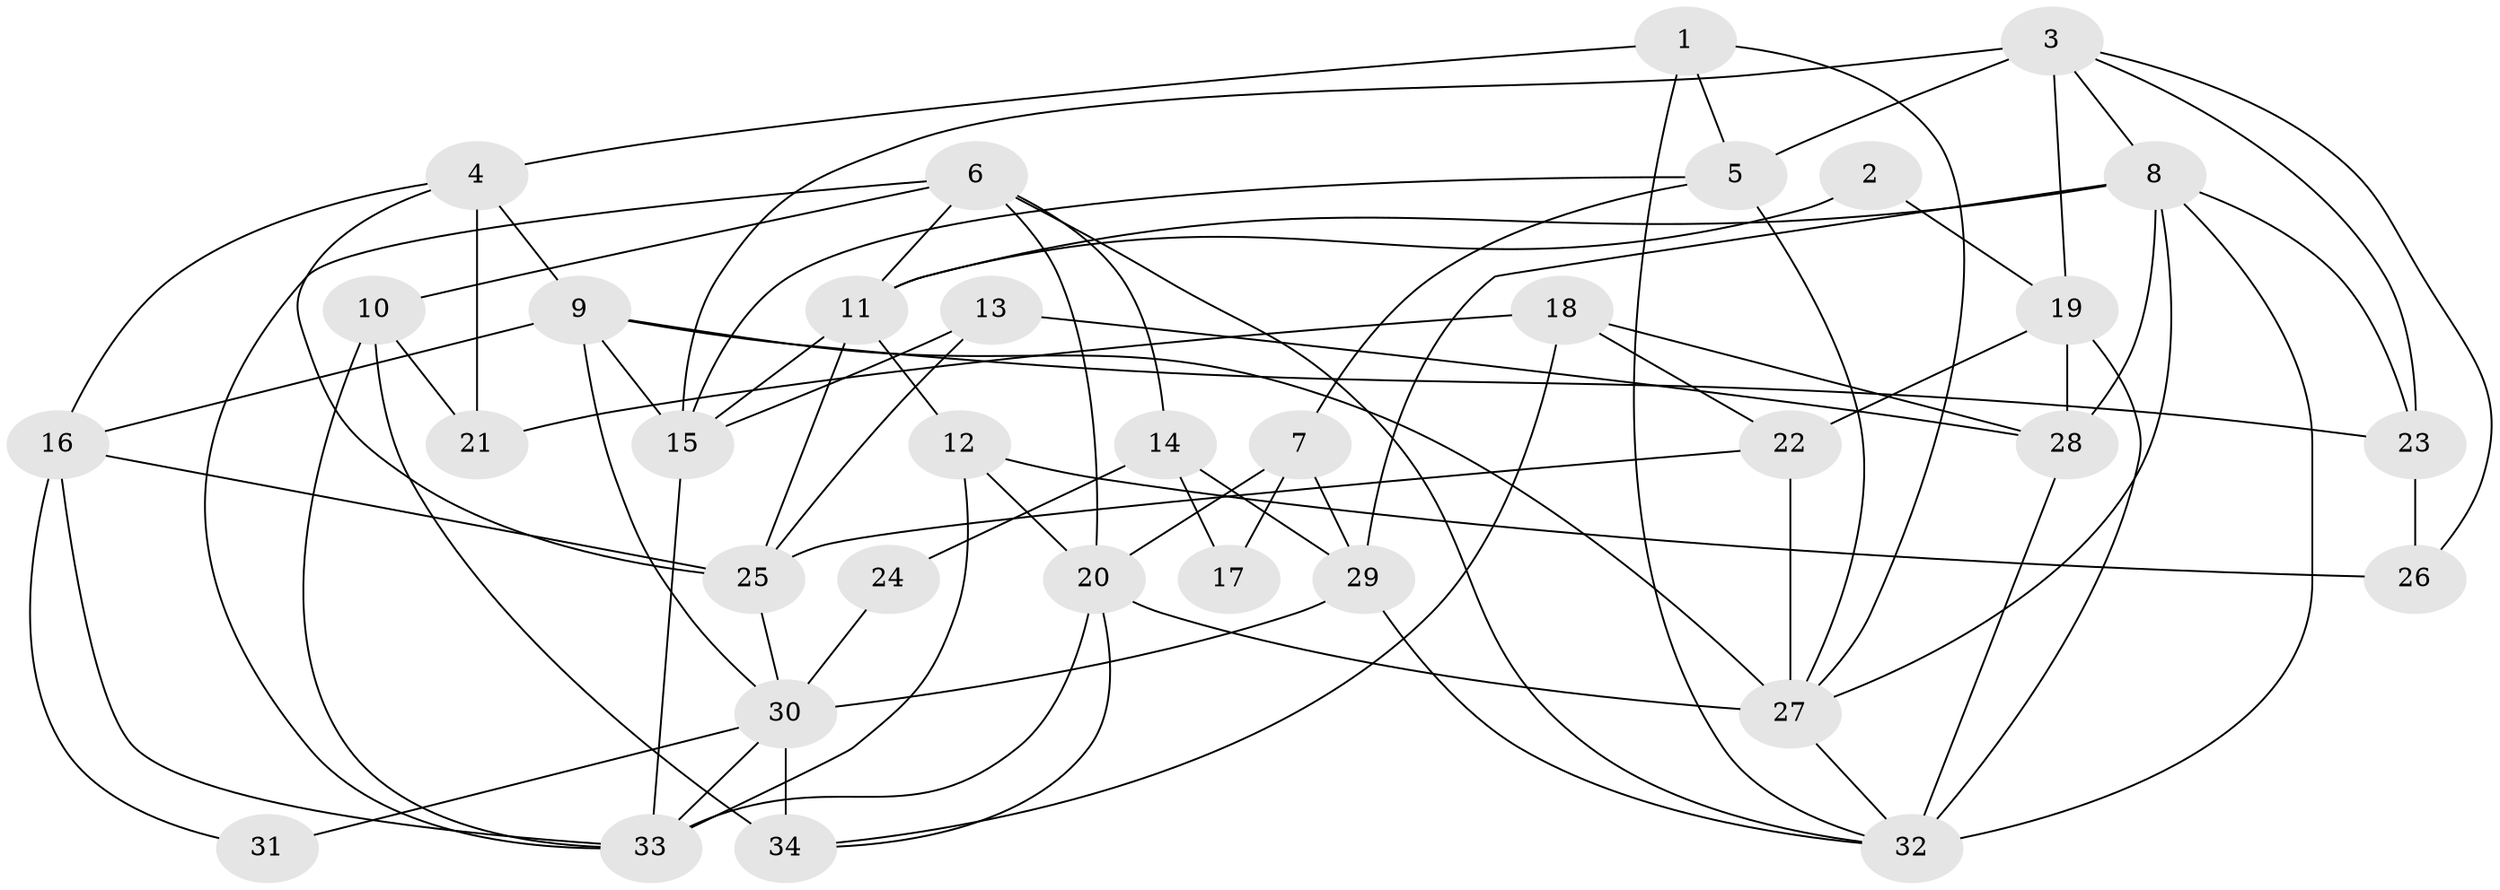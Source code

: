 // original degree distribution, {2: 0.11764705882352941, 3: 0.2647058823529412, 5: 0.19117647058823528, 6: 0.08823529411764706, 4: 0.29411764705882354, 7: 0.04411764705882353}
// Generated by graph-tools (version 1.1) at 2025/01/03/09/25 03:01:57]
// undirected, 34 vertices, 80 edges
graph export_dot {
graph [start="1"]
  node [color=gray90,style=filled];
  1;
  2;
  3;
  4;
  5;
  6;
  7;
  8;
  9;
  10;
  11;
  12;
  13;
  14;
  15;
  16;
  17;
  18;
  19;
  20;
  21;
  22;
  23;
  24;
  25;
  26;
  27;
  28;
  29;
  30;
  31;
  32;
  33;
  34;
  1 -- 4 [weight=1.0];
  1 -- 5 [weight=1.0];
  1 -- 27 [weight=1.0];
  1 -- 32 [weight=1.0];
  2 -- 11 [weight=1.0];
  2 -- 19 [weight=1.0];
  3 -- 5 [weight=2.0];
  3 -- 8 [weight=1.0];
  3 -- 15 [weight=1.0];
  3 -- 19 [weight=1.0];
  3 -- 23 [weight=1.0];
  3 -- 26 [weight=1.0];
  4 -- 9 [weight=1.0];
  4 -- 16 [weight=1.0];
  4 -- 21 [weight=1.0];
  4 -- 25 [weight=1.0];
  5 -- 7 [weight=1.0];
  5 -- 15 [weight=1.0];
  5 -- 27 [weight=1.0];
  6 -- 10 [weight=1.0];
  6 -- 11 [weight=1.0];
  6 -- 14 [weight=1.0];
  6 -- 20 [weight=1.0];
  6 -- 32 [weight=1.0];
  6 -- 33 [weight=1.0];
  7 -- 17 [weight=1.0];
  7 -- 20 [weight=1.0];
  7 -- 29 [weight=1.0];
  8 -- 11 [weight=3.0];
  8 -- 23 [weight=1.0];
  8 -- 27 [weight=1.0];
  8 -- 28 [weight=1.0];
  8 -- 29 [weight=1.0];
  8 -- 32 [weight=1.0];
  9 -- 15 [weight=1.0];
  9 -- 16 [weight=2.0];
  9 -- 23 [weight=2.0];
  9 -- 27 [weight=1.0];
  9 -- 30 [weight=1.0];
  10 -- 21 [weight=1.0];
  10 -- 33 [weight=1.0];
  10 -- 34 [weight=1.0];
  11 -- 12 [weight=1.0];
  11 -- 15 [weight=1.0];
  11 -- 25 [weight=1.0];
  12 -- 20 [weight=1.0];
  12 -- 26 [weight=1.0];
  12 -- 33 [weight=1.0];
  13 -- 15 [weight=1.0];
  13 -- 25 [weight=1.0];
  13 -- 28 [weight=2.0];
  14 -- 17 [weight=3.0];
  14 -- 24 [weight=1.0];
  14 -- 29 [weight=1.0];
  15 -- 33 [weight=2.0];
  16 -- 25 [weight=1.0];
  16 -- 31 [weight=1.0];
  16 -- 33 [weight=1.0];
  18 -- 21 [weight=1.0];
  18 -- 22 [weight=1.0];
  18 -- 28 [weight=1.0];
  18 -- 34 [weight=1.0];
  19 -- 22 [weight=2.0];
  19 -- 28 [weight=1.0];
  19 -- 32 [weight=1.0];
  20 -- 27 [weight=1.0];
  20 -- 33 [weight=1.0];
  20 -- 34 [weight=1.0];
  22 -- 25 [weight=1.0];
  22 -- 27 [weight=3.0];
  23 -- 26 [weight=1.0];
  24 -- 30 [weight=1.0];
  25 -- 30 [weight=1.0];
  27 -- 32 [weight=1.0];
  28 -- 32 [weight=2.0];
  29 -- 30 [weight=1.0];
  29 -- 32 [weight=1.0];
  30 -- 31 [weight=1.0];
  30 -- 33 [weight=1.0];
  30 -- 34 [weight=3.0];
}
